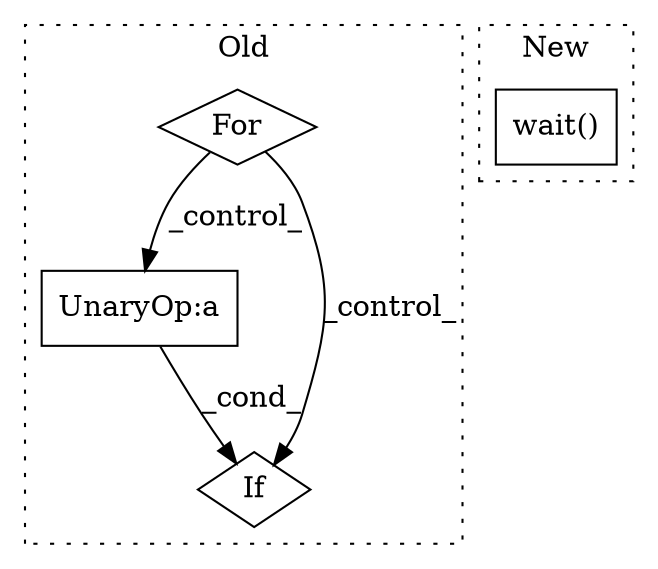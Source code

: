digraph G {
subgraph cluster0 {
1 [label="For" a="107" s="18580,18634" l="4,14" shape="diamond"];
3 [label="UnaryOp:a" a="61" s="18777" l="10" shape="box"];
4 [label="If" a="96" s="18774" l="3" shape="diamond"];
label = "Old";
style="dotted";
}
subgraph cluster1 {
2 [label="wait()" a="75" s="18235" l="50" shape="box"];
label = "New";
style="dotted";
}
1 -> 4 [label="_control_"];
1 -> 3 [label="_control_"];
3 -> 4 [label="_cond_"];
}